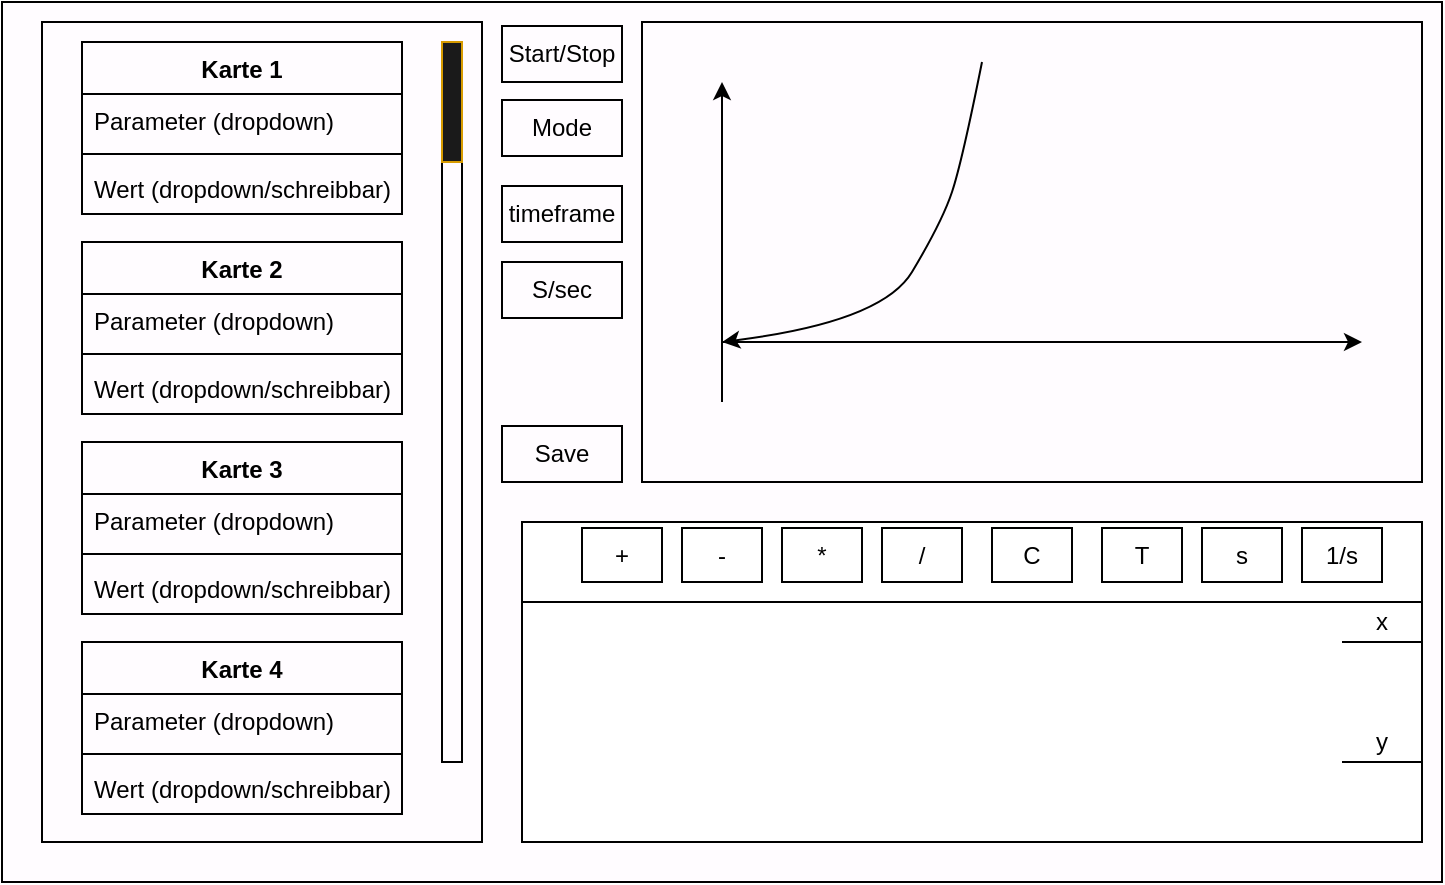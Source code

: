 <mxfile version="12.6.6" type="device"><diagram id="vzLCcoJAoPOTXU-OHbI1" name="Page-1"><mxGraphModel dx="711" dy="584" grid="1" gridSize="10" guides="1" tooltips="1" connect="1" arrows="1" fold="1" page="1" pageScale="1" pageWidth="827" pageHeight="1169" math="0" shadow="0"><root><mxCell id="0"/><mxCell id="1" parent="0"/><mxCell id="1dEHZ4n0jl-IjZIH84sN-1" value="" style="rounded=0;whiteSpace=wrap;html=1;connectable=0;allowArrows=0;editable=0;movable=0;resizable=0;rotatable=0;cloneable=0;deletable=0;fillColor=#FFFCFF;" vertex="1" parent="1"><mxGeometry x="40" y="40" width="720" height="440" as="geometry"/></mxCell><mxCell id="1dEHZ4n0jl-IjZIH84sN-2" value="" style="rounded=0;whiteSpace=wrap;html=1;fillColor=none;connectable=0;allowArrows=0;recursiveResize=0;expand=0;editable=0;movable=0;resizable=0;rotatable=0;cloneable=0;deletable=0;" vertex="1" parent="1"><mxGeometry x="360" y="50" width="390" height="230" as="geometry"/></mxCell><mxCell id="1dEHZ4n0jl-IjZIH84sN-3" value="" style="endArrow=classic;html=1;" edge="1" parent="1"><mxGeometry width="50" height="50" relative="1" as="geometry"><mxPoint x="400" y="210" as="sourcePoint"/><mxPoint x="720" y="210" as="targetPoint"/></mxGeometry></mxCell><mxCell id="1dEHZ4n0jl-IjZIH84sN-4" value="" style="endArrow=classic;html=1;" edge="1" parent="1"><mxGeometry width="50" height="50" relative="1" as="geometry"><mxPoint x="400" y="240" as="sourcePoint"/><mxPoint x="400" y="80" as="targetPoint"/></mxGeometry></mxCell><mxCell id="1dEHZ4n0jl-IjZIH84sN-5" value="" style="curved=1;endArrow=classic;html=1;" edge="1" parent="1"><mxGeometry width="50" height="50" relative="1" as="geometry"><mxPoint x="530" y="70" as="sourcePoint"/><mxPoint x="400" y="210" as="targetPoint"/><Array as="points"><mxPoint x="520" y="120"/><mxPoint x="510" y="150"/><mxPoint x="480" y="200"/></Array></mxGeometry></mxCell><mxCell id="1dEHZ4n0jl-IjZIH84sN-6" value="" style="rounded=0;whiteSpace=wrap;html=1;fillColor=none;connectable=0;allowArrows=0;recursiveResize=0;expand=0;editable=0;movable=0;resizable=1;rotatable=0;cloneable=0;deletable=0;" vertex="1" parent="1"><mxGeometry x="60" y="50" width="220" height="410" as="geometry"/></mxCell><mxCell id="1dEHZ4n0jl-IjZIH84sN-18" value="Karte 1" style="swimlane;fontStyle=1;align=center;verticalAlign=top;childLayout=stackLayout;horizontal=1;startSize=26;horizontalStack=0;resizeParent=1;resizeParentMax=0;resizeLast=0;collapsible=1;marginBottom=0;fillColor=none;" vertex="1" parent="1"><mxGeometry x="80" y="60" width="160" height="86" as="geometry"/></mxCell><mxCell id="1dEHZ4n0jl-IjZIH84sN-19" value="Parameter (dropdown)" style="text;strokeColor=none;fillColor=none;align=left;verticalAlign=top;spacingLeft=4;spacingRight=4;overflow=hidden;rotatable=0;points=[[0,0.5],[1,0.5]];portConstraint=eastwest;" vertex="1" parent="1dEHZ4n0jl-IjZIH84sN-18"><mxGeometry y="26" width="160" height="26" as="geometry"/></mxCell><mxCell id="1dEHZ4n0jl-IjZIH84sN-20" value="" style="line;strokeWidth=1;fillColor=none;align=left;verticalAlign=middle;spacingTop=-1;spacingLeft=3;spacingRight=3;rotatable=0;labelPosition=right;points=[];portConstraint=eastwest;" vertex="1" parent="1dEHZ4n0jl-IjZIH84sN-18"><mxGeometry y="52" width="160" height="8" as="geometry"/></mxCell><mxCell id="1dEHZ4n0jl-IjZIH84sN-21" value="Wert (dropdown/schreibbar)" style="text;strokeColor=none;fillColor=none;align=left;verticalAlign=top;spacingLeft=4;spacingRight=4;overflow=hidden;rotatable=0;points=[[0,0.5],[1,0.5]];portConstraint=eastwest;" vertex="1" parent="1dEHZ4n0jl-IjZIH84sN-18"><mxGeometry y="60" width="160" height="26" as="geometry"/></mxCell><mxCell id="1dEHZ4n0jl-IjZIH84sN-22" value="Karte 2" style="swimlane;fontStyle=1;align=center;verticalAlign=top;childLayout=stackLayout;horizontal=1;startSize=26;horizontalStack=0;resizeParent=1;resizeParentMax=0;resizeLast=0;collapsible=1;marginBottom=0;fillColor=none;" vertex="1" parent="1"><mxGeometry x="80" y="160" width="160" height="86" as="geometry"/></mxCell><mxCell id="1dEHZ4n0jl-IjZIH84sN-23" value="Parameter (dropdown)" style="text;strokeColor=none;fillColor=none;align=left;verticalAlign=top;spacingLeft=4;spacingRight=4;overflow=hidden;rotatable=0;points=[[0,0.5],[1,0.5]];portConstraint=eastwest;" vertex="1" parent="1dEHZ4n0jl-IjZIH84sN-22"><mxGeometry y="26" width="160" height="26" as="geometry"/></mxCell><mxCell id="1dEHZ4n0jl-IjZIH84sN-24" value="" style="line;strokeWidth=1;fillColor=none;align=left;verticalAlign=middle;spacingTop=-1;spacingLeft=3;spacingRight=3;rotatable=0;labelPosition=right;points=[];portConstraint=eastwest;" vertex="1" parent="1dEHZ4n0jl-IjZIH84sN-22"><mxGeometry y="52" width="160" height="8" as="geometry"/></mxCell><mxCell id="1dEHZ4n0jl-IjZIH84sN-25" value="Wert (dropdown/schreibbar)" style="text;strokeColor=none;fillColor=none;align=left;verticalAlign=top;spacingLeft=4;spacingRight=4;overflow=hidden;rotatable=0;points=[[0,0.5],[1,0.5]];portConstraint=eastwest;" vertex="1" parent="1dEHZ4n0jl-IjZIH84sN-22"><mxGeometry y="60" width="160" height="26" as="geometry"/></mxCell><mxCell id="1dEHZ4n0jl-IjZIH84sN-27" value="" style="rounded=0;whiteSpace=wrap;html=1;fillColor=none;" vertex="1" parent="1"><mxGeometry x="260" y="60" width="10" height="360" as="geometry"/></mxCell><mxCell id="1dEHZ4n0jl-IjZIH84sN-28" value="" style="rounded=0;whiteSpace=wrap;html=1;fillColor=#1A1A1A;strokeColor=#d79b00;" vertex="1" parent="1"><mxGeometry x="260" y="60" width="10" height="60" as="geometry"/></mxCell><mxCell id="1dEHZ4n0jl-IjZIH84sN-29" value="Karte 3" style="swimlane;fontStyle=1;align=center;verticalAlign=top;childLayout=stackLayout;horizontal=1;startSize=26;horizontalStack=0;resizeParent=1;resizeParentMax=0;resizeLast=0;collapsible=1;marginBottom=0;fillColor=none;" vertex="1" parent="1"><mxGeometry x="80" y="260" width="160" height="86" as="geometry"/></mxCell><mxCell id="1dEHZ4n0jl-IjZIH84sN-30" value="Parameter (dropdown)" style="text;strokeColor=none;fillColor=none;align=left;verticalAlign=top;spacingLeft=4;spacingRight=4;overflow=hidden;rotatable=0;points=[[0,0.5],[1,0.5]];portConstraint=eastwest;" vertex="1" parent="1dEHZ4n0jl-IjZIH84sN-29"><mxGeometry y="26" width="160" height="26" as="geometry"/></mxCell><mxCell id="1dEHZ4n0jl-IjZIH84sN-31" value="" style="line;strokeWidth=1;fillColor=none;align=left;verticalAlign=middle;spacingTop=-1;spacingLeft=3;spacingRight=3;rotatable=0;labelPosition=right;points=[];portConstraint=eastwest;" vertex="1" parent="1dEHZ4n0jl-IjZIH84sN-29"><mxGeometry y="52" width="160" height="8" as="geometry"/></mxCell><mxCell id="1dEHZ4n0jl-IjZIH84sN-32" value="Wert (dropdown/schreibbar)" style="text;strokeColor=none;fillColor=none;align=left;verticalAlign=top;spacingLeft=4;spacingRight=4;overflow=hidden;rotatable=0;points=[[0,0.5],[1,0.5]];portConstraint=eastwest;" vertex="1" parent="1dEHZ4n0jl-IjZIH84sN-29"><mxGeometry y="60" width="160" height="26" as="geometry"/></mxCell><mxCell id="1dEHZ4n0jl-IjZIH84sN-33" value="Karte 4" style="swimlane;fontStyle=1;align=center;verticalAlign=top;childLayout=stackLayout;horizontal=1;startSize=26;horizontalStack=0;resizeParent=1;resizeParentMax=0;resizeLast=0;collapsible=1;marginBottom=0;fillColor=none;" vertex="1" parent="1"><mxGeometry x="80" y="360" width="160" height="86" as="geometry"/></mxCell><mxCell id="1dEHZ4n0jl-IjZIH84sN-34" value="Parameter (dropdown)" style="text;strokeColor=none;fillColor=none;align=left;verticalAlign=top;spacingLeft=4;spacingRight=4;overflow=hidden;rotatable=0;points=[[0,0.5],[1,0.5]];portConstraint=eastwest;" vertex="1" parent="1dEHZ4n0jl-IjZIH84sN-33"><mxGeometry y="26" width="160" height="26" as="geometry"/></mxCell><mxCell id="1dEHZ4n0jl-IjZIH84sN-35" value="" style="line;strokeWidth=1;fillColor=none;align=left;verticalAlign=middle;spacingTop=-1;spacingLeft=3;spacingRight=3;rotatable=0;labelPosition=right;points=[];portConstraint=eastwest;" vertex="1" parent="1dEHZ4n0jl-IjZIH84sN-33"><mxGeometry y="52" width="160" height="8" as="geometry"/></mxCell><mxCell id="1dEHZ4n0jl-IjZIH84sN-36" value="Wert (dropdown/schreibbar)" style="text;strokeColor=none;fillColor=none;align=left;verticalAlign=top;spacingLeft=4;spacingRight=4;overflow=hidden;rotatable=0;points=[[0,0.5],[1,0.5]];portConstraint=eastwest;" vertex="1" parent="1dEHZ4n0jl-IjZIH84sN-33"><mxGeometry y="60" width="160" height="26" as="geometry"/></mxCell><mxCell id="1dEHZ4n0jl-IjZIH84sN-37" value="" style="rounded=0;whiteSpace=wrap;html=1;allowArrows=0;connectable=0;recursiveResize=0;expand=0;editable=0;movable=0;resizable=1;cloneable=0;deletable=0;rotatable=0;" vertex="1" parent="1"><mxGeometry x="300" y="300" width="450" height="160" as="geometry"/></mxCell><mxCell id="1dEHZ4n0jl-IjZIH84sN-38" value="" style="endArrow=none;html=1;entryX=1;entryY=0.25;entryDx=0;entryDy=0;startFill=0;endFill=0;anchorPointDirection=0;editable=0;bendable=0;movable=0;cloneable=0;deletable=0;" edge="1" parent="1" target="1dEHZ4n0jl-IjZIH84sN-37"><mxGeometry width="50" height="50" relative="1" as="geometry"><mxPoint x="300" y="340" as="sourcePoint"/><mxPoint x="370" y="290" as="targetPoint"/></mxGeometry></mxCell><mxCell id="1dEHZ4n0jl-IjZIH84sN-39" value="+" style="rounded=0;whiteSpace=wrap;html=1;" vertex="1" parent="1"><mxGeometry x="330" y="303" width="40" height="27" as="geometry"/></mxCell><mxCell id="1dEHZ4n0jl-IjZIH84sN-41" value="-" style="rounded=0;whiteSpace=wrap;html=1;" vertex="1" parent="1"><mxGeometry x="380" y="303" width="40" height="27" as="geometry"/></mxCell><mxCell id="1dEHZ4n0jl-IjZIH84sN-43" value="*" style="rounded=0;whiteSpace=wrap;html=1;" vertex="1" parent="1"><mxGeometry x="430" y="303" width="40" height="27" as="geometry"/></mxCell><mxCell id="1dEHZ4n0jl-IjZIH84sN-44" value="/" style="rounded=0;whiteSpace=wrap;html=1;" vertex="1" parent="1"><mxGeometry x="480" y="303" width="40" height="27" as="geometry"/></mxCell><mxCell id="1dEHZ4n0jl-IjZIH84sN-45" value="C" style="rounded=0;whiteSpace=wrap;html=1;" vertex="1" parent="1"><mxGeometry x="535" y="303" width="40" height="27" as="geometry"/></mxCell><mxCell id="1dEHZ4n0jl-IjZIH84sN-46" value="T" style="rounded=0;whiteSpace=wrap;html=1;" vertex="1" parent="1"><mxGeometry x="590" y="303" width="40" height="27" as="geometry"/></mxCell><mxCell id="1dEHZ4n0jl-IjZIH84sN-48" value="s" style="rounded=0;whiteSpace=wrap;html=1;" vertex="1" parent="1"><mxGeometry x="640" y="303" width="40" height="27" as="geometry"/></mxCell><mxCell id="1dEHZ4n0jl-IjZIH84sN-49" value="1/s" style="rounded=0;whiteSpace=wrap;html=1;" vertex="1" parent="1"><mxGeometry x="690" y="303" width="40" height="27" as="geometry"/></mxCell><mxCell id="1dEHZ4n0jl-IjZIH84sN-50" value="" style="endArrow=none;html=1;" edge="1" parent="1"><mxGeometry width="50" height="50" relative="1" as="geometry"><mxPoint x="710" y="360" as="sourcePoint"/><mxPoint x="750" y="360" as="targetPoint"/><Array as="points"><mxPoint x="710" y="360"/></Array></mxGeometry></mxCell><mxCell id="1dEHZ4n0jl-IjZIH84sN-51" value="" style="endArrow=none;html=1;" edge="1" parent="1"><mxGeometry width="50" height="50" relative="1" as="geometry"><mxPoint x="710" y="420" as="sourcePoint"/><mxPoint x="750" y="420" as="targetPoint"/></mxGeometry></mxCell><mxCell id="1dEHZ4n0jl-IjZIH84sN-54" value="x" style="text;html=1;strokeColor=none;fillColor=none;align=center;verticalAlign=middle;whiteSpace=wrap;rounded=0;connectable=0;allowArrows=0;recursiveResize=0;expand=0;editable=0;movable=1;resizable=0;rotatable=0;cloneable=0;deletable=0;" vertex="1" parent="1"><mxGeometry x="710" y="340" width="40" height="20" as="geometry"/></mxCell><mxCell id="1dEHZ4n0jl-IjZIH84sN-55" value="y" style="text;html=1;strokeColor=none;fillColor=none;align=center;verticalAlign=middle;whiteSpace=wrap;rounded=0;connectable=0;allowArrows=0;recursiveResize=0;expand=0;editable=1;movable=1;resizable=0;rotatable=0;cloneable=0;deletable=0;" vertex="1" parent="1"><mxGeometry x="710" y="400" width="40" height="20" as="geometry"/></mxCell><mxCell id="1dEHZ4n0jl-IjZIH84sN-56" value="Start/Stop" style="rounded=0;whiteSpace=wrap;html=1;fillColor=#FFFCFF;" vertex="1" parent="1"><mxGeometry x="290" y="52" width="60" height="28" as="geometry"/></mxCell><mxCell id="1dEHZ4n0jl-IjZIH84sN-57" value="Mode" style="rounded=0;whiteSpace=wrap;html=1;fillColor=#FFFCFF;" vertex="1" parent="1"><mxGeometry x="290" y="89" width="60" height="28" as="geometry"/></mxCell><mxCell id="1dEHZ4n0jl-IjZIH84sN-58" value="Save" style="rounded=0;whiteSpace=wrap;html=1;fillColor=#FFFCFF;" vertex="1" parent="1"><mxGeometry x="290" y="252" width="60" height="28" as="geometry"/></mxCell><mxCell id="1dEHZ4n0jl-IjZIH84sN-59" value="timeframe" style="rounded=0;whiteSpace=wrap;html=1;fillColor=#FFFCFF;" vertex="1" parent="1"><mxGeometry x="290" y="132" width="60" height="28" as="geometry"/></mxCell><mxCell id="1dEHZ4n0jl-IjZIH84sN-61" value="S/sec" style="rounded=0;whiteSpace=wrap;html=1;fillColor=#FFFCFF;" vertex="1" parent="1"><mxGeometry x="290" y="170" width="60" height="28" as="geometry"/></mxCell></root></mxGraphModel></diagram></mxfile>
